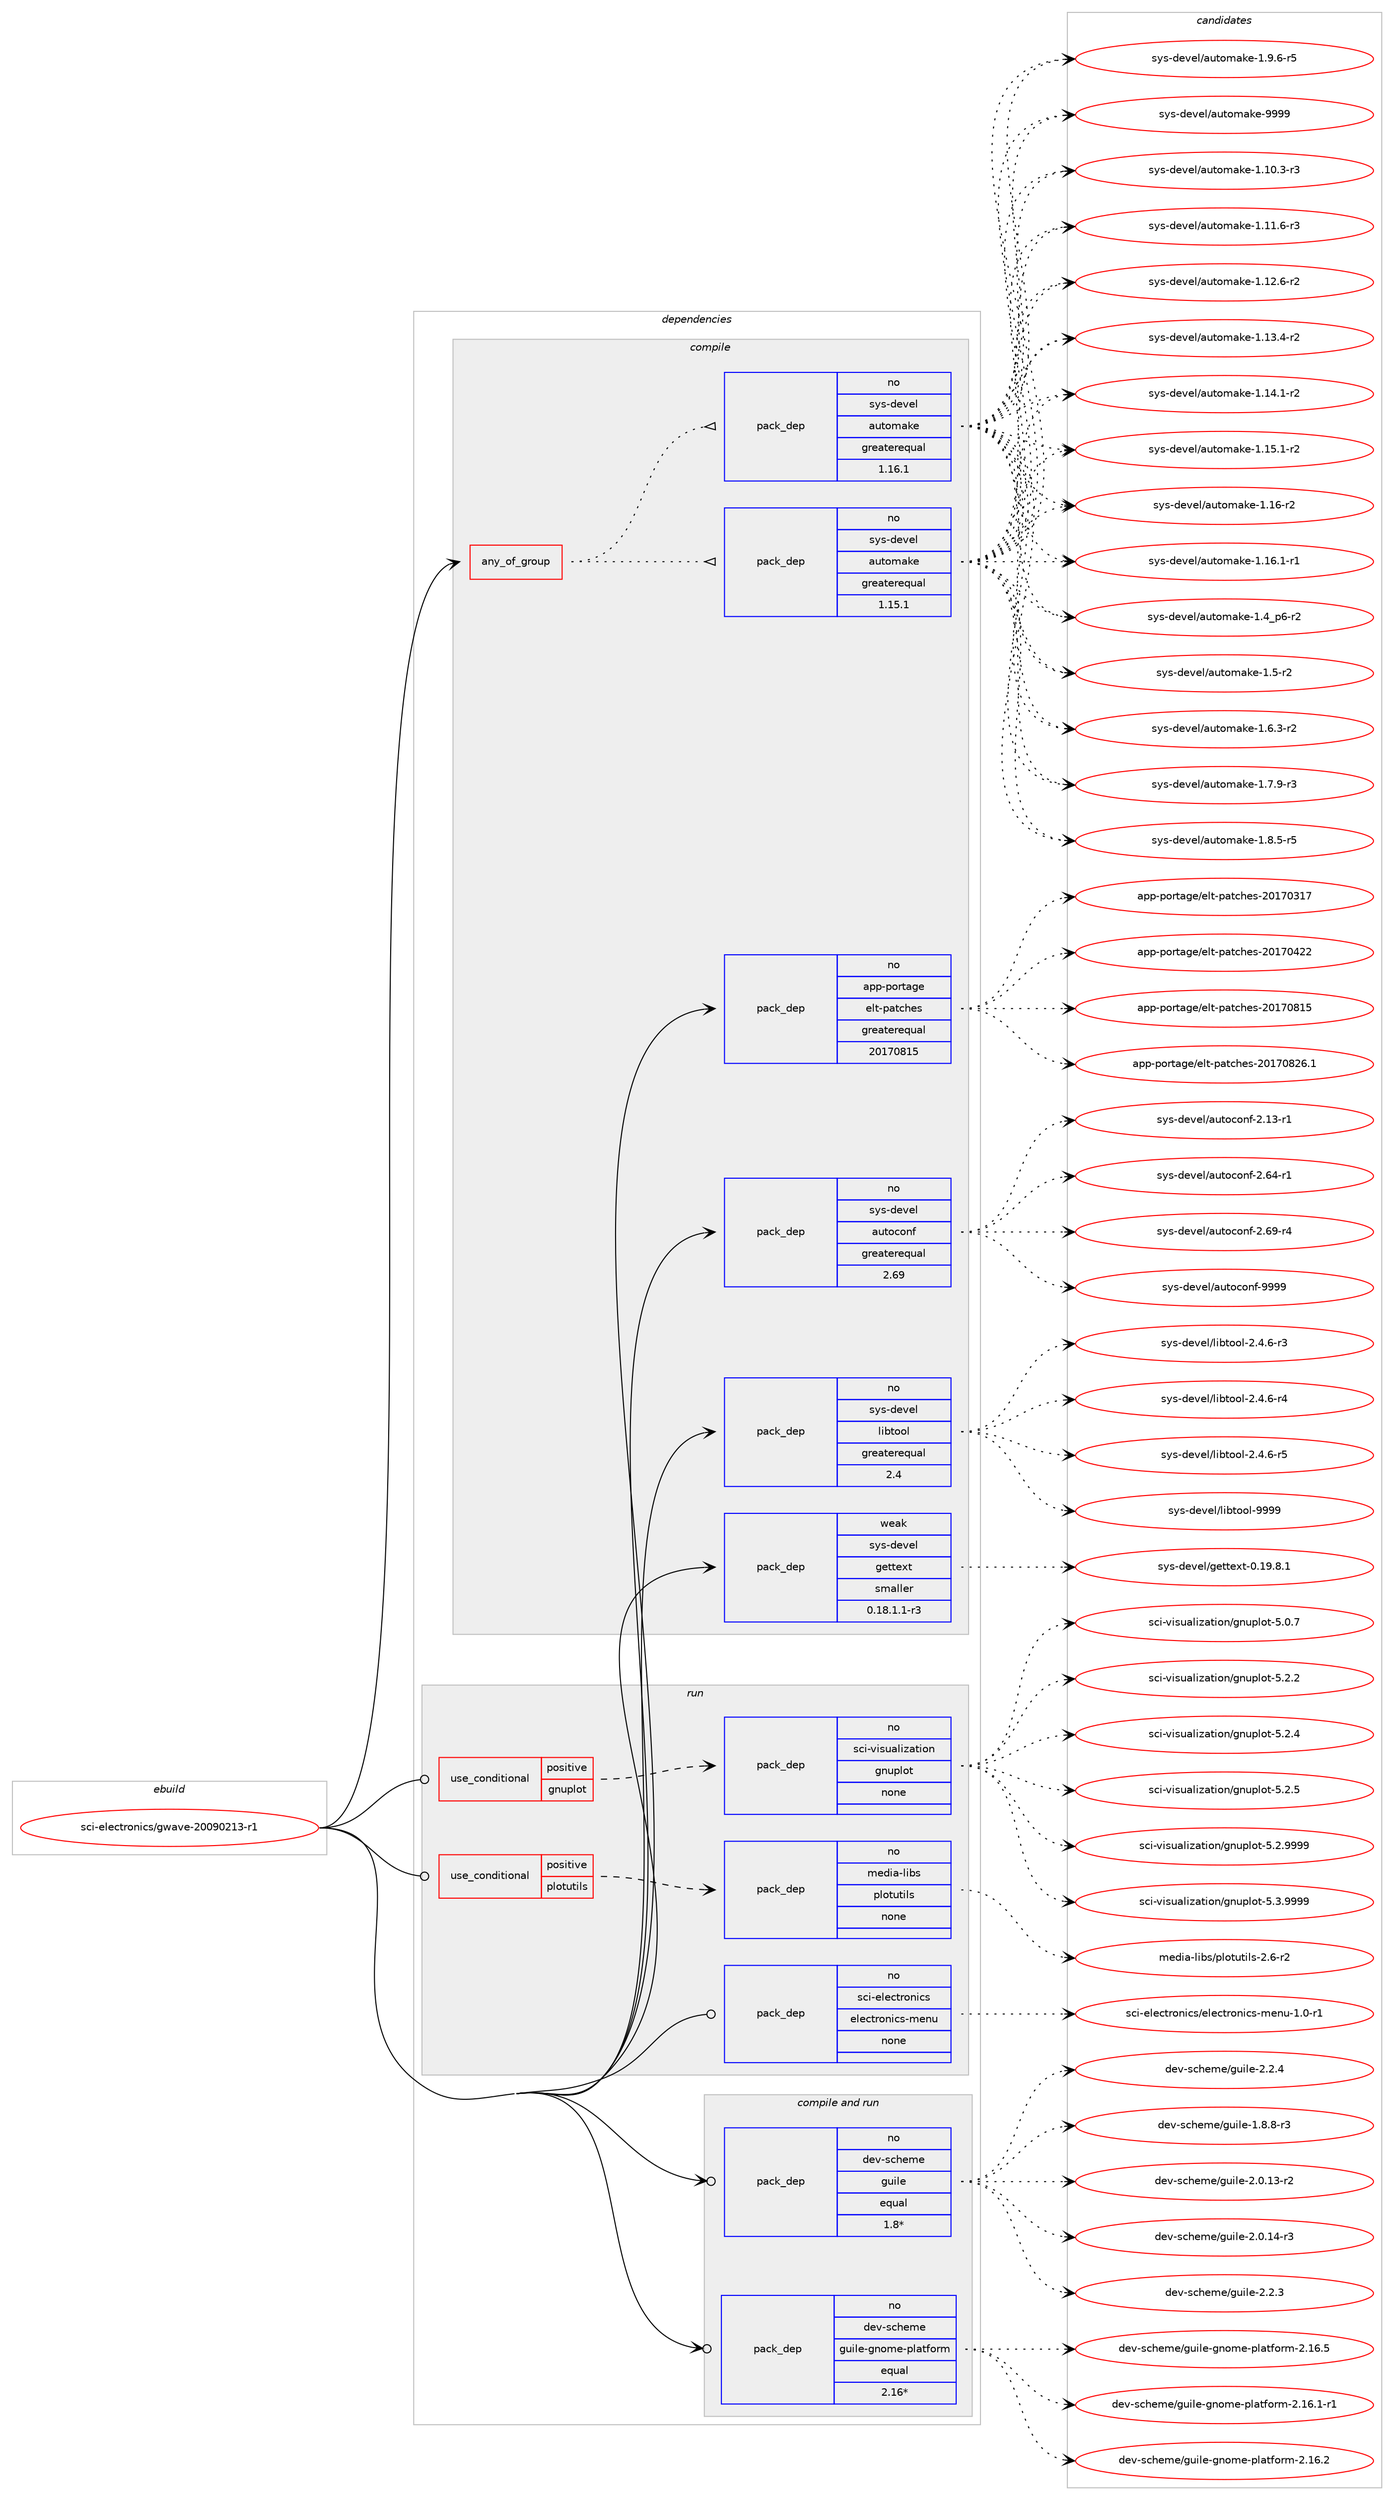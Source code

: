 digraph prolog {

# *************
# Graph options
# *************

newrank=true;
concentrate=true;
compound=true;
graph [rankdir=LR,fontname=Helvetica,fontsize=10,ranksep=1.5];#, ranksep=2.5, nodesep=0.2];
edge  [arrowhead=vee];
node  [fontname=Helvetica,fontsize=10];

# **********
# The ebuild
# **********

subgraph cluster_leftcol {
color=gray;
rank=same;
label=<<i>ebuild</i>>;
id [label="sci-electronics/gwave-20090213-r1", color=red, width=4, href="../sci-electronics/gwave-20090213-r1.svg"];
}

# ****************
# The dependencies
# ****************

subgraph cluster_midcol {
color=gray;
label=<<i>dependencies</i>>;
subgraph cluster_compile {
fillcolor="#eeeeee";
style=filled;
label=<<i>compile</i>>;
subgraph any26819 {
dependency1689522 [label=<<TABLE BORDER="0" CELLBORDER="1" CELLSPACING="0" CELLPADDING="4"><TR><TD CELLPADDING="10">any_of_group</TD></TR></TABLE>>, shape=none, color=red];subgraph pack1209263 {
dependency1689523 [label=<<TABLE BORDER="0" CELLBORDER="1" CELLSPACING="0" CELLPADDING="4" WIDTH="220"><TR><TD ROWSPAN="6" CELLPADDING="30">pack_dep</TD></TR><TR><TD WIDTH="110">no</TD></TR><TR><TD>sys-devel</TD></TR><TR><TD>automake</TD></TR><TR><TD>greaterequal</TD></TR><TR><TD>1.16.1</TD></TR></TABLE>>, shape=none, color=blue];
}
dependency1689522:e -> dependency1689523:w [weight=20,style="dotted",arrowhead="oinv"];
subgraph pack1209264 {
dependency1689524 [label=<<TABLE BORDER="0" CELLBORDER="1" CELLSPACING="0" CELLPADDING="4" WIDTH="220"><TR><TD ROWSPAN="6" CELLPADDING="30">pack_dep</TD></TR><TR><TD WIDTH="110">no</TD></TR><TR><TD>sys-devel</TD></TR><TR><TD>automake</TD></TR><TR><TD>greaterequal</TD></TR><TR><TD>1.15.1</TD></TR></TABLE>>, shape=none, color=blue];
}
dependency1689522:e -> dependency1689524:w [weight=20,style="dotted",arrowhead="oinv"];
}
id:e -> dependency1689522:w [weight=20,style="solid",arrowhead="vee"];
subgraph pack1209265 {
dependency1689525 [label=<<TABLE BORDER="0" CELLBORDER="1" CELLSPACING="0" CELLPADDING="4" WIDTH="220"><TR><TD ROWSPAN="6" CELLPADDING="30">pack_dep</TD></TR><TR><TD WIDTH="110">no</TD></TR><TR><TD>app-portage</TD></TR><TR><TD>elt-patches</TD></TR><TR><TD>greaterequal</TD></TR><TR><TD>20170815</TD></TR></TABLE>>, shape=none, color=blue];
}
id:e -> dependency1689525:w [weight=20,style="solid",arrowhead="vee"];
subgraph pack1209266 {
dependency1689526 [label=<<TABLE BORDER="0" CELLBORDER="1" CELLSPACING="0" CELLPADDING="4" WIDTH="220"><TR><TD ROWSPAN="6" CELLPADDING="30">pack_dep</TD></TR><TR><TD WIDTH="110">no</TD></TR><TR><TD>sys-devel</TD></TR><TR><TD>autoconf</TD></TR><TR><TD>greaterequal</TD></TR><TR><TD>2.69</TD></TR></TABLE>>, shape=none, color=blue];
}
id:e -> dependency1689526:w [weight=20,style="solid",arrowhead="vee"];
subgraph pack1209267 {
dependency1689527 [label=<<TABLE BORDER="0" CELLBORDER="1" CELLSPACING="0" CELLPADDING="4" WIDTH="220"><TR><TD ROWSPAN="6" CELLPADDING="30">pack_dep</TD></TR><TR><TD WIDTH="110">no</TD></TR><TR><TD>sys-devel</TD></TR><TR><TD>libtool</TD></TR><TR><TD>greaterequal</TD></TR><TR><TD>2.4</TD></TR></TABLE>>, shape=none, color=blue];
}
id:e -> dependency1689527:w [weight=20,style="solid",arrowhead="vee"];
subgraph pack1209268 {
dependency1689528 [label=<<TABLE BORDER="0" CELLBORDER="1" CELLSPACING="0" CELLPADDING="4" WIDTH="220"><TR><TD ROWSPAN="6" CELLPADDING="30">pack_dep</TD></TR><TR><TD WIDTH="110">weak</TD></TR><TR><TD>sys-devel</TD></TR><TR><TD>gettext</TD></TR><TR><TD>smaller</TD></TR><TR><TD>0.18.1.1-r3</TD></TR></TABLE>>, shape=none, color=blue];
}
id:e -> dependency1689528:w [weight=20,style="solid",arrowhead="vee"];
}
subgraph cluster_compileandrun {
fillcolor="#eeeeee";
style=filled;
label=<<i>compile and run</i>>;
subgraph pack1209269 {
dependency1689529 [label=<<TABLE BORDER="0" CELLBORDER="1" CELLSPACING="0" CELLPADDING="4" WIDTH="220"><TR><TD ROWSPAN="6" CELLPADDING="30">pack_dep</TD></TR><TR><TD WIDTH="110">no</TD></TR><TR><TD>dev-scheme</TD></TR><TR><TD>guile</TD></TR><TR><TD>equal</TD></TR><TR><TD>1.8*</TD></TR></TABLE>>, shape=none, color=blue];
}
id:e -> dependency1689529:w [weight=20,style="solid",arrowhead="odotvee"];
subgraph pack1209270 {
dependency1689530 [label=<<TABLE BORDER="0" CELLBORDER="1" CELLSPACING="0" CELLPADDING="4" WIDTH="220"><TR><TD ROWSPAN="6" CELLPADDING="30">pack_dep</TD></TR><TR><TD WIDTH="110">no</TD></TR><TR><TD>dev-scheme</TD></TR><TR><TD>guile-gnome-platform</TD></TR><TR><TD>equal</TD></TR><TR><TD>2.16*</TD></TR></TABLE>>, shape=none, color=blue];
}
id:e -> dependency1689530:w [weight=20,style="solid",arrowhead="odotvee"];
}
subgraph cluster_run {
fillcolor="#eeeeee";
style=filled;
label=<<i>run</i>>;
subgraph cond452588 {
dependency1689531 [label=<<TABLE BORDER="0" CELLBORDER="1" CELLSPACING="0" CELLPADDING="4"><TR><TD ROWSPAN="3" CELLPADDING="10">use_conditional</TD></TR><TR><TD>positive</TD></TR><TR><TD>gnuplot</TD></TR></TABLE>>, shape=none, color=red];
subgraph pack1209271 {
dependency1689532 [label=<<TABLE BORDER="0" CELLBORDER="1" CELLSPACING="0" CELLPADDING="4" WIDTH="220"><TR><TD ROWSPAN="6" CELLPADDING="30">pack_dep</TD></TR><TR><TD WIDTH="110">no</TD></TR><TR><TD>sci-visualization</TD></TR><TR><TD>gnuplot</TD></TR><TR><TD>none</TD></TR><TR><TD></TD></TR></TABLE>>, shape=none, color=blue];
}
dependency1689531:e -> dependency1689532:w [weight=20,style="dashed",arrowhead="vee"];
}
id:e -> dependency1689531:w [weight=20,style="solid",arrowhead="odot"];
subgraph cond452589 {
dependency1689533 [label=<<TABLE BORDER="0" CELLBORDER="1" CELLSPACING="0" CELLPADDING="4"><TR><TD ROWSPAN="3" CELLPADDING="10">use_conditional</TD></TR><TR><TD>positive</TD></TR><TR><TD>plotutils</TD></TR></TABLE>>, shape=none, color=red];
subgraph pack1209272 {
dependency1689534 [label=<<TABLE BORDER="0" CELLBORDER="1" CELLSPACING="0" CELLPADDING="4" WIDTH="220"><TR><TD ROWSPAN="6" CELLPADDING="30">pack_dep</TD></TR><TR><TD WIDTH="110">no</TD></TR><TR><TD>media-libs</TD></TR><TR><TD>plotutils</TD></TR><TR><TD>none</TD></TR><TR><TD></TD></TR></TABLE>>, shape=none, color=blue];
}
dependency1689533:e -> dependency1689534:w [weight=20,style="dashed",arrowhead="vee"];
}
id:e -> dependency1689533:w [weight=20,style="solid",arrowhead="odot"];
subgraph pack1209273 {
dependency1689535 [label=<<TABLE BORDER="0" CELLBORDER="1" CELLSPACING="0" CELLPADDING="4" WIDTH="220"><TR><TD ROWSPAN="6" CELLPADDING="30">pack_dep</TD></TR><TR><TD WIDTH="110">no</TD></TR><TR><TD>sci-electronics</TD></TR><TR><TD>electronics-menu</TD></TR><TR><TD>none</TD></TR><TR><TD></TD></TR></TABLE>>, shape=none, color=blue];
}
id:e -> dependency1689535:w [weight=20,style="solid",arrowhead="odot"];
}
}

# **************
# The candidates
# **************

subgraph cluster_choices {
rank=same;
color=gray;
label=<<i>candidates</i>>;

subgraph choice1209263 {
color=black;
nodesep=1;
choice11512111545100101118101108479711711611110997107101454946494846514511451 [label="sys-devel/automake-1.10.3-r3", color=red, width=4,href="../sys-devel/automake-1.10.3-r3.svg"];
choice11512111545100101118101108479711711611110997107101454946494946544511451 [label="sys-devel/automake-1.11.6-r3", color=red, width=4,href="../sys-devel/automake-1.11.6-r3.svg"];
choice11512111545100101118101108479711711611110997107101454946495046544511450 [label="sys-devel/automake-1.12.6-r2", color=red, width=4,href="../sys-devel/automake-1.12.6-r2.svg"];
choice11512111545100101118101108479711711611110997107101454946495146524511450 [label="sys-devel/automake-1.13.4-r2", color=red, width=4,href="../sys-devel/automake-1.13.4-r2.svg"];
choice11512111545100101118101108479711711611110997107101454946495246494511450 [label="sys-devel/automake-1.14.1-r2", color=red, width=4,href="../sys-devel/automake-1.14.1-r2.svg"];
choice11512111545100101118101108479711711611110997107101454946495346494511450 [label="sys-devel/automake-1.15.1-r2", color=red, width=4,href="../sys-devel/automake-1.15.1-r2.svg"];
choice1151211154510010111810110847971171161111099710710145494649544511450 [label="sys-devel/automake-1.16-r2", color=red, width=4,href="../sys-devel/automake-1.16-r2.svg"];
choice11512111545100101118101108479711711611110997107101454946495446494511449 [label="sys-devel/automake-1.16.1-r1", color=red, width=4,href="../sys-devel/automake-1.16.1-r1.svg"];
choice115121115451001011181011084797117116111109971071014549465295112544511450 [label="sys-devel/automake-1.4_p6-r2", color=red, width=4,href="../sys-devel/automake-1.4_p6-r2.svg"];
choice11512111545100101118101108479711711611110997107101454946534511450 [label="sys-devel/automake-1.5-r2", color=red, width=4,href="../sys-devel/automake-1.5-r2.svg"];
choice115121115451001011181011084797117116111109971071014549465446514511450 [label="sys-devel/automake-1.6.3-r2", color=red, width=4,href="../sys-devel/automake-1.6.3-r2.svg"];
choice115121115451001011181011084797117116111109971071014549465546574511451 [label="sys-devel/automake-1.7.9-r3", color=red, width=4,href="../sys-devel/automake-1.7.9-r3.svg"];
choice115121115451001011181011084797117116111109971071014549465646534511453 [label="sys-devel/automake-1.8.5-r5", color=red, width=4,href="../sys-devel/automake-1.8.5-r5.svg"];
choice115121115451001011181011084797117116111109971071014549465746544511453 [label="sys-devel/automake-1.9.6-r5", color=red, width=4,href="../sys-devel/automake-1.9.6-r5.svg"];
choice115121115451001011181011084797117116111109971071014557575757 [label="sys-devel/automake-9999", color=red, width=4,href="../sys-devel/automake-9999.svg"];
dependency1689523:e -> choice11512111545100101118101108479711711611110997107101454946494846514511451:w [style=dotted,weight="100"];
dependency1689523:e -> choice11512111545100101118101108479711711611110997107101454946494946544511451:w [style=dotted,weight="100"];
dependency1689523:e -> choice11512111545100101118101108479711711611110997107101454946495046544511450:w [style=dotted,weight="100"];
dependency1689523:e -> choice11512111545100101118101108479711711611110997107101454946495146524511450:w [style=dotted,weight="100"];
dependency1689523:e -> choice11512111545100101118101108479711711611110997107101454946495246494511450:w [style=dotted,weight="100"];
dependency1689523:e -> choice11512111545100101118101108479711711611110997107101454946495346494511450:w [style=dotted,weight="100"];
dependency1689523:e -> choice1151211154510010111810110847971171161111099710710145494649544511450:w [style=dotted,weight="100"];
dependency1689523:e -> choice11512111545100101118101108479711711611110997107101454946495446494511449:w [style=dotted,weight="100"];
dependency1689523:e -> choice115121115451001011181011084797117116111109971071014549465295112544511450:w [style=dotted,weight="100"];
dependency1689523:e -> choice11512111545100101118101108479711711611110997107101454946534511450:w [style=dotted,weight="100"];
dependency1689523:e -> choice115121115451001011181011084797117116111109971071014549465446514511450:w [style=dotted,weight="100"];
dependency1689523:e -> choice115121115451001011181011084797117116111109971071014549465546574511451:w [style=dotted,weight="100"];
dependency1689523:e -> choice115121115451001011181011084797117116111109971071014549465646534511453:w [style=dotted,weight="100"];
dependency1689523:e -> choice115121115451001011181011084797117116111109971071014549465746544511453:w [style=dotted,weight="100"];
dependency1689523:e -> choice115121115451001011181011084797117116111109971071014557575757:w [style=dotted,weight="100"];
}
subgraph choice1209264 {
color=black;
nodesep=1;
choice11512111545100101118101108479711711611110997107101454946494846514511451 [label="sys-devel/automake-1.10.3-r3", color=red, width=4,href="../sys-devel/automake-1.10.3-r3.svg"];
choice11512111545100101118101108479711711611110997107101454946494946544511451 [label="sys-devel/automake-1.11.6-r3", color=red, width=4,href="../sys-devel/automake-1.11.6-r3.svg"];
choice11512111545100101118101108479711711611110997107101454946495046544511450 [label="sys-devel/automake-1.12.6-r2", color=red, width=4,href="../sys-devel/automake-1.12.6-r2.svg"];
choice11512111545100101118101108479711711611110997107101454946495146524511450 [label="sys-devel/automake-1.13.4-r2", color=red, width=4,href="../sys-devel/automake-1.13.4-r2.svg"];
choice11512111545100101118101108479711711611110997107101454946495246494511450 [label="sys-devel/automake-1.14.1-r2", color=red, width=4,href="../sys-devel/automake-1.14.1-r2.svg"];
choice11512111545100101118101108479711711611110997107101454946495346494511450 [label="sys-devel/automake-1.15.1-r2", color=red, width=4,href="../sys-devel/automake-1.15.1-r2.svg"];
choice1151211154510010111810110847971171161111099710710145494649544511450 [label="sys-devel/automake-1.16-r2", color=red, width=4,href="../sys-devel/automake-1.16-r2.svg"];
choice11512111545100101118101108479711711611110997107101454946495446494511449 [label="sys-devel/automake-1.16.1-r1", color=red, width=4,href="../sys-devel/automake-1.16.1-r1.svg"];
choice115121115451001011181011084797117116111109971071014549465295112544511450 [label="sys-devel/automake-1.4_p6-r2", color=red, width=4,href="../sys-devel/automake-1.4_p6-r2.svg"];
choice11512111545100101118101108479711711611110997107101454946534511450 [label="sys-devel/automake-1.5-r2", color=red, width=4,href="../sys-devel/automake-1.5-r2.svg"];
choice115121115451001011181011084797117116111109971071014549465446514511450 [label="sys-devel/automake-1.6.3-r2", color=red, width=4,href="../sys-devel/automake-1.6.3-r2.svg"];
choice115121115451001011181011084797117116111109971071014549465546574511451 [label="sys-devel/automake-1.7.9-r3", color=red, width=4,href="../sys-devel/automake-1.7.9-r3.svg"];
choice115121115451001011181011084797117116111109971071014549465646534511453 [label="sys-devel/automake-1.8.5-r5", color=red, width=4,href="../sys-devel/automake-1.8.5-r5.svg"];
choice115121115451001011181011084797117116111109971071014549465746544511453 [label="sys-devel/automake-1.9.6-r5", color=red, width=4,href="../sys-devel/automake-1.9.6-r5.svg"];
choice115121115451001011181011084797117116111109971071014557575757 [label="sys-devel/automake-9999", color=red, width=4,href="../sys-devel/automake-9999.svg"];
dependency1689524:e -> choice11512111545100101118101108479711711611110997107101454946494846514511451:w [style=dotted,weight="100"];
dependency1689524:e -> choice11512111545100101118101108479711711611110997107101454946494946544511451:w [style=dotted,weight="100"];
dependency1689524:e -> choice11512111545100101118101108479711711611110997107101454946495046544511450:w [style=dotted,weight="100"];
dependency1689524:e -> choice11512111545100101118101108479711711611110997107101454946495146524511450:w [style=dotted,weight="100"];
dependency1689524:e -> choice11512111545100101118101108479711711611110997107101454946495246494511450:w [style=dotted,weight="100"];
dependency1689524:e -> choice11512111545100101118101108479711711611110997107101454946495346494511450:w [style=dotted,weight="100"];
dependency1689524:e -> choice1151211154510010111810110847971171161111099710710145494649544511450:w [style=dotted,weight="100"];
dependency1689524:e -> choice11512111545100101118101108479711711611110997107101454946495446494511449:w [style=dotted,weight="100"];
dependency1689524:e -> choice115121115451001011181011084797117116111109971071014549465295112544511450:w [style=dotted,weight="100"];
dependency1689524:e -> choice11512111545100101118101108479711711611110997107101454946534511450:w [style=dotted,weight="100"];
dependency1689524:e -> choice115121115451001011181011084797117116111109971071014549465446514511450:w [style=dotted,weight="100"];
dependency1689524:e -> choice115121115451001011181011084797117116111109971071014549465546574511451:w [style=dotted,weight="100"];
dependency1689524:e -> choice115121115451001011181011084797117116111109971071014549465646534511453:w [style=dotted,weight="100"];
dependency1689524:e -> choice115121115451001011181011084797117116111109971071014549465746544511453:w [style=dotted,weight="100"];
dependency1689524:e -> choice115121115451001011181011084797117116111109971071014557575757:w [style=dotted,weight="100"];
}
subgraph choice1209265 {
color=black;
nodesep=1;
choice97112112451121111141169710310147101108116451129711699104101115455048495548514955 [label="app-portage/elt-patches-20170317", color=red, width=4,href="../app-portage/elt-patches-20170317.svg"];
choice97112112451121111141169710310147101108116451129711699104101115455048495548525050 [label="app-portage/elt-patches-20170422", color=red, width=4,href="../app-portage/elt-patches-20170422.svg"];
choice97112112451121111141169710310147101108116451129711699104101115455048495548564953 [label="app-portage/elt-patches-20170815", color=red, width=4,href="../app-portage/elt-patches-20170815.svg"];
choice971121124511211111411697103101471011081164511297116991041011154550484955485650544649 [label="app-portage/elt-patches-20170826.1", color=red, width=4,href="../app-portage/elt-patches-20170826.1.svg"];
dependency1689525:e -> choice97112112451121111141169710310147101108116451129711699104101115455048495548514955:w [style=dotted,weight="100"];
dependency1689525:e -> choice97112112451121111141169710310147101108116451129711699104101115455048495548525050:w [style=dotted,weight="100"];
dependency1689525:e -> choice97112112451121111141169710310147101108116451129711699104101115455048495548564953:w [style=dotted,weight="100"];
dependency1689525:e -> choice971121124511211111411697103101471011081164511297116991041011154550484955485650544649:w [style=dotted,weight="100"];
}
subgraph choice1209266 {
color=black;
nodesep=1;
choice1151211154510010111810110847971171161119911111010245504649514511449 [label="sys-devel/autoconf-2.13-r1", color=red, width=4,href="../sys-devel/autoconf-2.13-r1.svg"];
choice1151211154510010111810110847971171161119911111010245504654524511449 [label="sys-devel/autoconf-2.64-r1", color=red, width=4,href="../sys-devel/autoconf-2.64-r1.svg"];
choice1151211154510010111810110847971171161119911111010245504654574511452 [label="sys-devel/autoconf-2.69-r4", color=red, width=4,href="../sys-devel/autoconf-2.69-r4.svg"];
choice115121115451001011181011084797117116111991111101024557575757 [label="sys-devel/autoconf-9999", color=red, width=4,href="../sys-devel/autoconf-9999.svg"];
dependency1689526:e -> choice1151211154510010111810110847971171161119911111010245504649514511449:w [style=dotted,weight="100"];
dependency1689526:e -> choice1151211154510010111810110847971171161119911111010245504654524511449:w [style=dotted,weight="100"];
dependency1689526:e -> choice1151211154510010111810110847971171161119911111010245504654574511452:w [style=dotted,weight="100"];
dependency1689526:e -> choice115121115451001011181011084797117116111991111101024557575757:w [style=dotted,weight="100"];
}
subgraph choice1209267 {
color=black;
nodesep=1;
choice1151211154510010111810110847108105981161111111084550465246544511451 [label="sys-devel/libtool-2.4.6-r3", color=red, width=4,href="../sys-devel/libtool-2.4.6-r3.svg"];
choice1151211154510010111810110847108105981161111111084550465246544511452 [label="sys-devel/libtool-2.4.6-r4", color=red, width=4,href="../sys-devel/libtool-2.4.6-r4.svg"];
choice1151211154510010111810110847108105981161111111084550465246544511453 [label="sys-devel/libtool-2.4.6-r5", color=red, width=4,href="../sys-devel/libtool-2.4.6-r5.svg"];
choice1151211154510010111810110847108105981161111111084557575757 [label="sys-devel/libtool-9999", color=red, width=4,href="../sys-devel/libtool-9999.svg"];
dependency1689527:e -> choice1151211154510010111810110847108105981161111111084550465246544511451:w [style=dotted,weight="100"];
dependency1689527:e -> choice1151211154510010111810110847108105981161111111084550465246544511452:w [style=dotted,weight="100"];
dependency1689527:e -> choice1151211154510010111810110847108105981161111111084550465246544511453:w [style=dotted,weight="100"];
dependency1689527:e -> choice1151211154510010111810110847108105981161111111084557575757:w [style=dotted,weight="100"];
}
subgraph choice1209268 {
color=black;
nodesep=1;
choice1151211154510010111810110847103101116116101120116454846495746564649 [label="sys-devel/gettext-0.19.8.1", color=red, width=4,href="../sys-devel/gettext-0.19.8.1.svg"];
dependency1689528:e -> choice1151211154510010111810110847103101116116101120116454846495746564649:w [style=dotted,weight="100"];
}
subgraph choice1209269 {
color=black;
nodesep=1;
choice1001011184511599104101109101471031171051081014549465646564511451 [label="dev-scheme/guile-1.8.8-r3", color=red, width=4,href="../dev-scheme/guile-1.8.8-r3.svg"];
choice100101118451159910410110910147103117105108101455046484649514511450 [label="dev-scheme/guile-2.0.13-r2", color=red, width=4,href="../dev-scheme/guile-2.0.13-r2.svg"];
choice100101118451159910410110910147103117105108101455046484649524511451 [label="dev-scheme/guile-2.0.14-r3", color=red, width=4,href="../dev-scheme/guile-2.0.14-r3.svg"];
choice100101118451159910410110910147103117105108101455046504651 [label="dev-scheme/guile-2.2.3", color=red, width=4,href="../dev-scheme/guile-2.2.3.svg"];
choice100101118451159910410110910147103117105108101455046504652 [label="dev-scheme/guile-2.2.4", color=red, width=4,href="../dev-scheme/guile-2.2.4.svg"];
dependency1689529:e -> choice1001011184511599104101109101471031171051081014549465646564511451:w [style=dotted,weight="100"];
dependency1689529:e -> choice100101118451159910410110910147103117105108101455046484649514511450:w [style=dotted,weight="100"];
dependency1689529:e -> choice100101118451159910410110910147103117105108101455046484649524511451:w [style=dotted,weight="100"];
dependency1689529:e -> choice100101118451159910410110910147103117105108101455046504651:w [style=dotted,weight="100"];
dependency1689529:e -> choice100101118451159910410110910147103117105108101455046504652:w [style=dotted,weight="100"];
}
subgraph choice1209270 {
color=black;
nodesep=1;
choice100101118451159910410110910147103117105108101451031101111091014511210897116102111114109455046495446494511449 [label="dev-scheme/guile-gnome-platform-2.16.1-r1", color=red, width=4,href="../dev-scheme/guile-gnome-platform-2.16.1-r1.svg"];
choice10010111845115991041011091014710311710510810145103110111109101451121089711610211111410945504649544650 [label="dev-scheme/guile-gnome-platform-2.16.2", color=red, width=4,href="../dev-scheme/guile-gnome-platform-2.16.2.svg"];
choice10010111845115991041011091014710311710510810145103110111109101451121089711610211111410945504649544653 [label="dev-scheme/guile-gnome-platform-2.16.5", color=red, width=4,href="../dev-scheme/guile-gnome-platform-2.16.5.svg"];
dependency1689530:e -> choice100101118451159910410110910147103117105108101451031101111091014511210897116102111114109455046495446494511449:w [style=dotted,weight="100"];
dependency1689530:e -> choice10010111845115991041011091014710311710510810145103110111109101451121089711610211111410945504649544650:w [style=dotted,weight="100"];
dependency1689530:e -> choice10010111845115991041011091014710311710510810145103110111109101451121089711610211111410945504649544653:w [style=dotted,weight="100"];
}
subgraph choice1209271 {
color=black;
nodesep=1;
choice1159910545118105115117971081051229711610511111047103110117112108111116455346484655 [label="sci-visualization/gnuplot-5.0.7", color=red, width=4,href="../sci-visualization/gnuplot-5.0.7.svg"];
choice1159910545118105115117971081051229711610511111047103110117112108111116455346504650 [label="sci-visualization/gnuplot-5.2.2", color=red, width=4,href="../sci-visualization/gnuplot-5.2.2.svg"];
choice1159910545118105115117971081051229711610511111047103110117112108111116455346504652 [label="sci-visualization/gnuplot-5.2.4", color=red, width=4,href="../sci-visualization/gnuplot-5.2.4.svg"];
choice1159910545118105115117971081051229711610511111047103110117112108111116455346504653 [label="sci-visualization/gnuplot-5.2.5", color=red, width=4,href="../sci-visualization/gnuplot-5.2.5.svg"];
choice1159910545118105115117971081051229711610511111047103110117112108111116455346504657575757 [label="sci-visualization/gnuplot-5.2.9999", color=red, width=4,href="../sci-visualization/gnuplot-5.2.9999.svg"];
choice1159910545118105115117971081051229711610511111047103110117112108111116455346514657575757 [label="sci-visualization/gnuplot-5.3.9999", color=red, width=4,href="../sci-visualization/gnuplot-5.3.9999.svg"];
dependency1689532:e -> choice1159910545118105115117971081051229711610511111047103110117112108111116455346484655:w [style=dotted,weight="100"];
dependency1689532:e -> choice1159910545118105115117971081051229711610511111047103110117112108111116455346504650:w [style=dotted,weight="100"];
dependency1689532:e -> choice1159910545118105115117971081051229711610511111047103110117112108111116455346504652:w [style=dotted,weight="100"];
dependency1689532:e -> choice1159910545118105115117971081051229711610511111047103110117112108111116455346504653:w [style=dotted,weight="100"];
dependency1689532:e -> choice1159910545118105115117971081051229711610511111047103110117112108111116455346504657575757:w [style=dotted,weight="100"];
dependency1689532:e -> choice1159910545118105115117971081051229711610511111047103110117112108111116455346514657575757:w [style=dotted,weight="100"];
}
subgraph choice1209272 {
color=black;
nodesep=1;
choice10910110010597451081059811547112108111116117116105108115455046544511450 [label="media-libs/plotutils-2.6-r2", color=red, width=4,href="../media-libs/plotutils-2.6-r2.svg"];
dependency1689534:e -> choice10910110010597451081059811547112108111116117116105108115455046544511450:w [style=dotted,weight="100"];
}
subgraph choice1209273 {
color=black;
nodesep=1;
choice1159910545101108101991161141111101059911547101108101991161141111101059911545109101110117454946484511449 [label="sci-electronics/electronics-menu-1.0-r1", color=red, width=4,href="../sci-electronics/electronics-menu-1.0-r1.svg"];
dependency1689535:e -> choice1159910545101108101991161141111101059911547101108101991161141111101059911545109101110117454946484511449:w [style=dotted,weight="100"];
}
}

}
